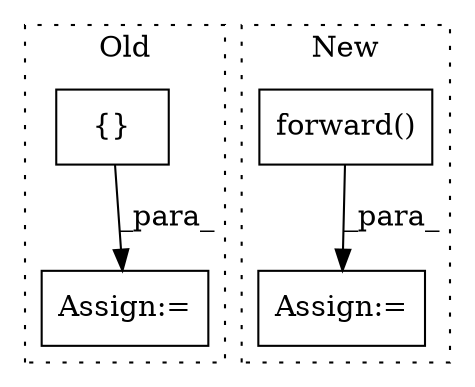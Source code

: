 digraph G {
subgraph cluster0 {
1 [label="{}" a="95" s="3885,3909" l="1,1" shape="box"];
4 [label="Assign:=" a="68" s="3882" l="3" shape="box"];
label = "Old";
style="dotted";
}
subgraph cluster1 {
2 [label="forward()" a="75" s="5678,5696" l="13,1" shape="box"];
3 [label="Assign:=" a="68" s="5671" l="7" shape="box"];
label = "New";
style="dotted";
}
1 -> 4 [label="_para_"];
2 -> 3 [label="_para_"];
}
